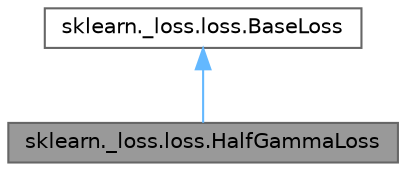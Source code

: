 digraph "sklearn._loss.loss.HalfGammaLoss"
{
 // LATEX_PDF_SIZE
  bgcolor="transparent";
  edge [fontname=Helvetica,fontsize=10,labelfontname=Helvetica,labelfontsize=10];
  node [fontname=Helvetica,fontsize=10,shape=box,height=0.2,width=0.4];
  Node1 [id="Node000001",label="sklearn._loss.loss.HalfGammaLoss",height=0.2,width=0.4,color="gray40", fillcolor="grey60", style="filled", fontcolor="black",tooltip=" "];
  Node2 -> Node1 [id="edge1_Node000001_Node000002",dir="back",color="steelblue1",style="solid",tooltip=" "];
  Node2 [id="Node000002",label="sklearn._loss.loss.BaseLoss",height=0.2,width=0.4,color="gray40", fillcolor="white", style="filled",URL="$d4/db8/classsklearn_1_1__loss_1_1loss_1_1BaseLoss.html",tooltip=" "];
}

